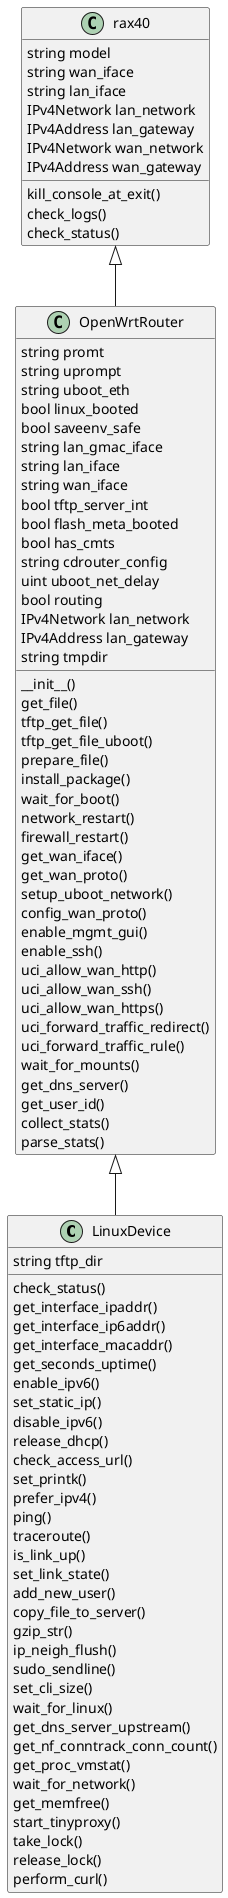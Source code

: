 @startuml
class LinuxDevice {
	string tftp_dir

	check_status()
	get_interface_ipaddr()
	get_interface_ip6addr()
	get_interface_macaddr()
	get_seconds_uptime()
	enable_ipv6()
	set_static_ip()
	disable_ipv6()
	release_dhcp()
	check_access_url()
	set_printk()
	prefer_ipv4()
	ping()
	traceroute()
	is_link_up()
	set_link_state()
	add_new_user()
	copy_file_to_server()
	 gzip_str()
	ip_neigh_flush()
	sudo_sendline()
	set_cli_size()
	wait_for_linux()
	get_dns_server_upstream()
	get_nf_conntrack_conn_count()
	get_proc_vmstat()
	wait_for_network()
	get_memfree()
	start_tinyproxy()
	take_lock()
	release_lock()
	perform_curl()
}

class OpenWrtRouter {
	string promt
	string uprompt
	string uboot_eth
	bool linux_booted
	bool saveenv_safe
	string lan_gmac_iface
	string lan_iface
	string wan_iface
	bool tftp_server_int
	bool flash_meta_booted
	bool has_cmts
	string cdrouter_config
	uint uboot_net_delay
	bool routing
	IPv4Network lan_network
	IPv4Address lan_gateway
	string tmpdir

	__init__()
	get_file()
	tftp_get_file()
	tftp_get_file_uboot()
	prepare_file()
	install_package()
	wait_for_boot()
	network_restart()
	firewall_restart()
	get_wan_iface()
	get_wan_proto()
	setup_uboot_network()
	config_wan_proto()
	enable_mgmt_gui()
	enable_ssh()
	uci_allow_wan_http()
	uci_allow_wan_ssh()
	uci_allow_wan_https()
	uci_forward_traffic_redirect()
	uci_forward_traffic_rule()
	wait_for_mounts()
	get_dns_server()
	get_user_id()
	collect_stats()
	parse_stats()
}

class rax40 {
	string model
	string wan_iface
	string lan_iface
	IPv4Network lan_network
	IPv4Address lan_gateway
	IPv4Network wan_network
	IPv4Address wan_gateway

	kill_console_at_exit()
	check_logs()
	check_status()
}
OpenWrtRouter <|-- LinuxDevice
rax40 <|-- OpenWrtRouter
@enduml
